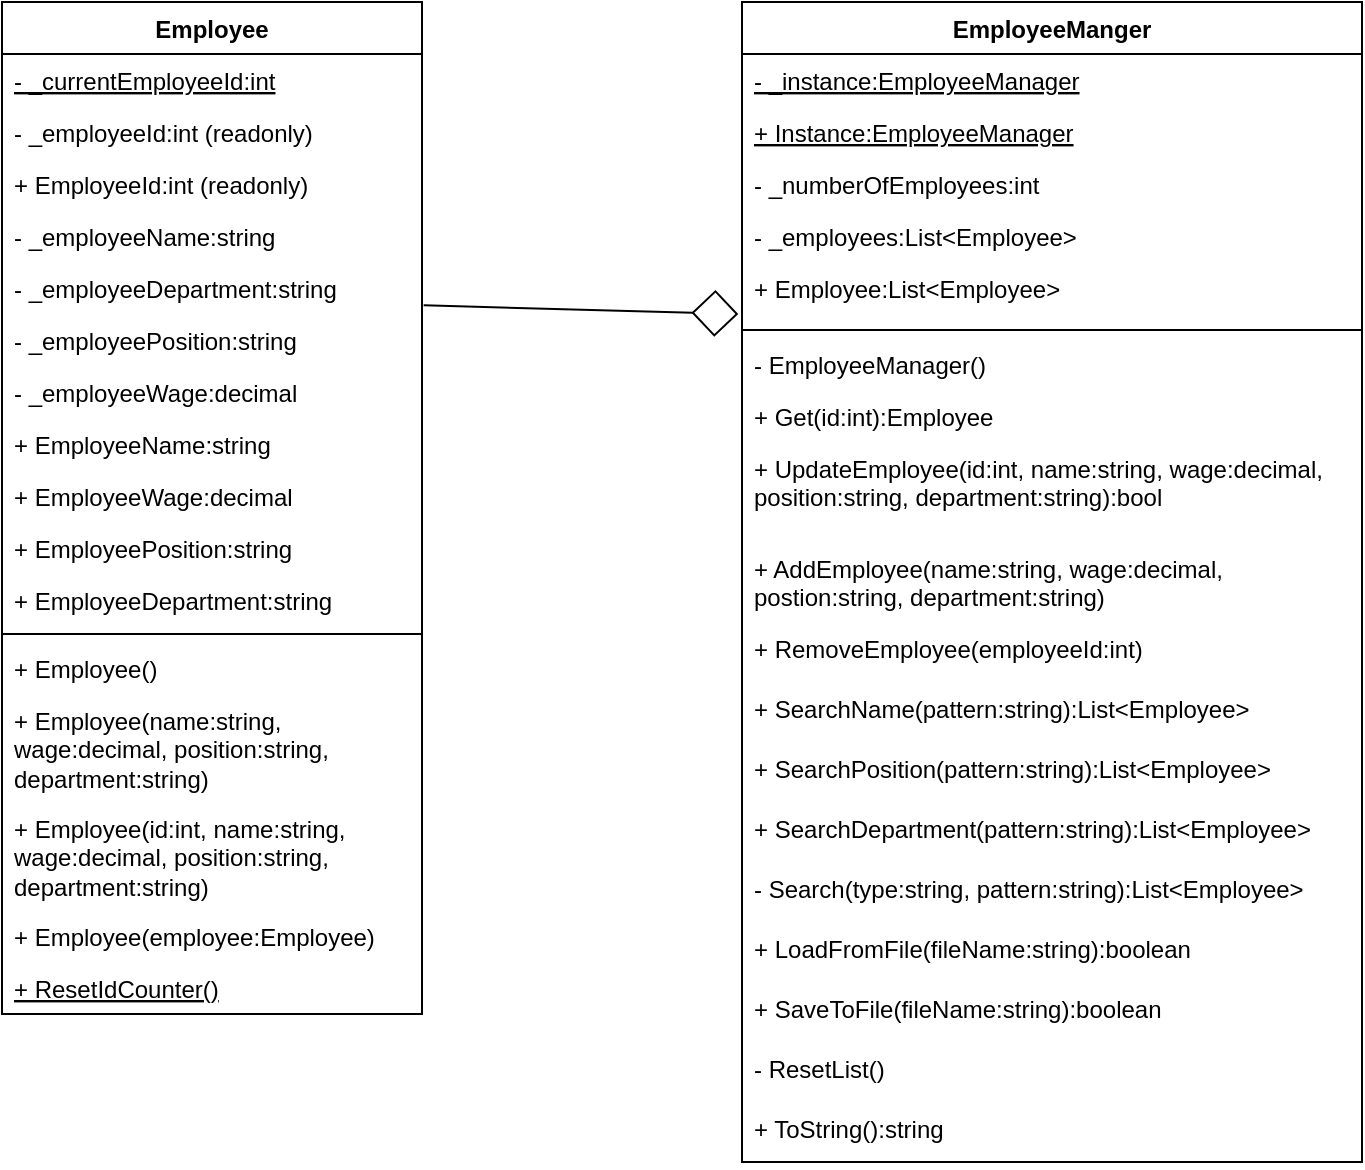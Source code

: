 <mxfile version="13.3.5" type="device"><diagram name="Page-1" id="e7e014a7-5840-1c2e-5031-d8a46d1fe8dd"><mxGraphModel dx="1086" dy="806" grid="1" gridSize="10" guides="1" tooltips="1" connect="1" arrows="1" fold="1" page="1" pageScale="1" pageWidth="1169" pageHeight="826" background="#ffffff" math="0" shadow="0"><root><mxCell id="0"/><mxCell id="1" parent="0"/><mxCell id="tkuxBF87QGP9tq-ssLR--18" style="edgeStyle=none;rounded=0;orthogonalLoop=1;jettySize=auto;html=1;endArrow=diamond;endFill=0;strokeWidth=1;fontSize=16;jumpSize=2;endSize=21;exitX=1.004;exitY=0.833;exitDx=0;exitDy=0;entryX=-0.006;entryY=0.867;entryDx=0;entryDy=0;exitPerimeter=0;entryPerimeter=0;" parent="1" source="IPH5olwIIvBaxdxOLExa-53" target="tkuxBF87QGP9tq-ssLR--27" edge="1"><mxGeometry relative="1" as="geometry"><mxPoint x="427" y="182" as="sourcePoint"/><mxPoint x="400" y="130" as="targetPoint"/></mxGeometry></mxCell><mxCell id="IPH5olwIIvBaxdxOLExa-41" value="Employee" style="swimlane;fontStyle=1;align=center;verticalAlign=top;childLayout=stackLayout;horizontal=1;startSize=26;horizontalStack=0;resizeParent=1;resizeParentMax=0;resizeLast=0;collapsible=1;marginBottom=0;" parent="1" vertex="1"><mxGeometry x="70" y="70" width="210" height="506" as="geometry"><mxRectangle x="330" y="170" width="90" height="26" as="alternateBounds"/></mxGeometry></mxCell><mxCell id="IPH5olwIIvBaxdxOLExa-54" value="- _currentEmployeeId:int" style="text;strokeColor=none;fillColor=none;align=left;verticalAlign=top;spacingLeft=4;spacingRight=4;overflow=hidden;rotatable=0;points=[[0,0.5],[1,0.5]];portConstraint=eastwest;fontStyle=4" parent="IPH5olwIIvBaxdxOLExa-41" vertex="1"><mxGeometry y="26" width="210" height="26" as="geometry"/></mxCell><mxCell id="IPH5olwIIvBaxdxOLExa-46" value="- _employeeId:int (readonly)" style="text;strokeColor=none;fillColor=none;align=left;verticalAlign=top;spacingLeft=4;spacingRight=4;overflow=hidden;rotatable=0;points=[[0,0.5],[1,0.5]];portConstraint=eastwest;" parent="IPH5olwIIvBaxdxOLExa-41" vertex="1"><mxGeometry y="52" width="210" height="26" as="geometry"/></mxCell><mxCell id="IPH5olwIIvBaxdxOLExa-49" value="+ EmployeeId:int (readonly)" style="text;strokeColor=none;fillColor=none;align=left;verticalAlign=top;spacingLeft=4;spacingRight=4;overflow=hidden;rotatable=0;points=[[0,0.5],[1,0.5]];portConstraint=eastwest;" parent="IPH5olwIIvBaxdxOLExa-41" vertex="1"><mxGeometry y="78" width="210" height="26" as="geometry"/></mxCell><mxCell id="IPH5olwIIvBaxdxOLExa-50" value="- _employeeName:string" style="text;strokeColor=none;fillColor=none;align=left;verticalAlign=top;spacingLeft=4;spacingRight=4;overflow=hidden;rotatable=0;points=[[0,0.5],[1,0.5]];portConstraint=eastwest;" parent="IPH5olwIIvBaxdxOLExa-41" vertex="1"><mxGeometry y="104" width="210" height="26" as="geometry"/></mxCell><mxCell id="IPH5olwIIvBaxdxOLExa-53" value="- _employeeDepartment:string" style="text;strokeColor=none;fillColor=none;align=left;verticalAlign=top;spacingLeft=4;spacingRight=4;overflow=hidden;rotatable=0;points=[[0,0.5],[1,0.5]];portConstraint=eastwest;" parent="IPH5olwIIvBaxdxOLExa-41" vertex="1"><mxGeometry y="130" width="210" height="26" as="geometry"/></mxCell><mxCell id="IPH5olwIIvBaxdxOLExa-52" value="- _employeePosition:string" style="text;strokeColor=none;fillColor=none;align=left;verticalAlign=top;spacingLeft=4;spacingRight=4;overflow=hidden;rotatable=0;points=[[0,0.5],[1,0.5]];portConstraint=eastwest;" parent="IPH5olwIIvBaxdxOLExa-41" vertex="1"><mxGeometry y="156" width="210" height="26" as="geometry"/></mxCell><mxCell id="IPH5olwIIvBaxdxOLExa-51" value="- _employeeWage:decimal" style="text;strokeColor=none;fillColor=none;align=left;verticalAlign=top;spacingLeft=4;spacingRight=4;overflow=hidden;rotatable=0;points=[[0,0.5],[1,0.5]];portConstraint=eastwest;" parent="IPH5olwIIvBaxdxOLExa-41" vertex="1"><mxGeometry y="182" width="210" height="26" as="geometry"/></mxCell><mxCell id="IPH5olwIIvBaxdxOLExa-47" value="+ EmployeeName:string" style="text;strokeColor=none;fillColor=none;align=left;verticalAlign=top;spacingLeft=4;spacingRight=4;overflow=hidden;rotatable=0;points=[[0,0.5],[1,0.5]];portConstraint=eastwest;" parent="IPH5olwIIvBaxdxOLExa-41" vertex="1"><mxGeometry y="208" width="210" height="26" as="geometry"/></mxCell><mxCell id="IPH5olwIIvBaxdxOLExa-48" value="+ EmployeeWage:decimal" style="text;strokeColor=none;fillColor=none;align=left;verticalAlign=top;spacingLeft=4;spacingRight=4;overflow=hidden;rotatable=0;points=[[0,0.5],[1,0.5]];portConstraint=eastwest;" parent="IPH5olwIIvBaxdxOLExa-41" vertex="1"><mxGeometry y="234" width="210" height="26" as="geometry"/></mxCell><mxCell id="IPH5olwIIvBaxdxOLExa-42" value="+ EmployeePosition:string" style="text;strokeColor=none;fillColor=none;align=left;verticalAlign=top;spacingLeft=4;spacingRight=4;overflow=hidden;rotatable=0;points=[[0,0.5],[1,0.5]];portConstraint=eastwest;" parent="IPH5olwIIvBaxdxOLExa-41" vertex="1"><mxGeometry y="260" width="210" height="26" as="geometry"/></mxCell><mxCell id="IPH5olwIIvBaxdxOLExa-45" value="+ EmployeeDepartment:string" style="text;strokeColor=none;fillColor=none;align=left;verticalAlign=top;spacingLeft=4;spacingRight=4;overflow=hidden;rotatable=0;points=[[0,0.5],[1,0.5]];portConstraint=eastwest;" parent="IPH5olwIIvBaxdxOLExa-41" vertex="1"><mxGeometry y="286" width="210" height="26" as="geometry"/></mxCell><mxCell id="IPH5olwIIvBaxdxOLExa-43" value="" style="line;strokeWidth=1;fillColor=none;align=left;verticalAlign=middle;spacingTop=-1;spacingLeft=3;spacingRight=3;rotatable=0;labelPosition=right;points=[];portConstraint=eastwest;" parent="IPH5olwIIvBaxdxOLExa-41" vertex="1"><mxGeometry y="312" width="210" height="8" as="geometry"/></mxCell><mxCell id="IPH5olwIIvBaxdxOLExa-56" value="+ Employee()" style="text;strokeColor=none;fillColor=none;align=left;verticalAlign=top;spacingLeft=4;spacingRight=4;overflow=hidden;rotatable=0;points=[[0,0.5],[1,0.5]];portConstraint=eastwest;" parent="IPH5olwIIvBaxdxOLExa-41" vertex="1"><mxGeometry y="320" width="210" height="26" as="geometry"/></mxCell><mxCell id="IPH5olwIIvBaxdxOLExa-55" value="+ Employee(name:string, wage:decimal, position:string, department:string)" style="text;strokeColor=none;fillColor=none;align=left;verticalAlign=top;spacingLeft=4;spacingRight=4;overflow=hidden;rotatable=0;points=[[0,0.5],[1,0.5]];portConstraint=eastwest;whiteSpace=wrap;" parent="IPH5olwIIvBaxdxOLExa-41" vertex="1"><mxGeometry y="346" width="210" height="54" as="geometry"/></mxCell><mxCell id="NXjPpJwWtOdiHUE9sury-6" value="+ Employee(id:int, name:string, wage:decimal, position:string, department:string)" style="text;strokeColor=none;fillColor=none;align=left;verticalAlign=top;spacingLeft=4;spacingRight=4;overflow=hidden;rotatable=0;points=[[0,0.5],[1,0.5]];portConstraint=eastwest;whiteSpace=wrap;" vertex="1" parent="IPH5olwIIvBaxdxOLExa-41"><mxGeometry y="400" width="210" height="54" as="geometry"/></mxCell><mxCell id="IPH5olwIIvBaxdxOLExa-44" value="+ Employee(employee:Employee)" style="text;strokeColor=none;fillColor=none;align=left;verticalAlign=top;spacingLeft=4;spacingRight=4;overflow=hidden;rotatable=0;points=[[0,0.5],[1,0.5]];portConstraint=eastwest;" parent="IPH5olwIIvBaxdxOLExa-41" vertex="1"><mxGeometry y="454" width="210" height="26" as="geometry"/></mxCell><mxCell id="NXjPpJwWtOdiHUE9sury-4" value="+ ResetIdCounter()" style="text;strokeColor=none;fillColor=none;align=left;verticalAlign=top;spacingLeft=4;spacingRight=4;overflow=hidden;rotatable=0;points=[[0,0.5],[1,0.5]];portConstraint=eastwest;fontStyle=4" vertex="1" parent="IPH5olwIIvBaxdxOLExa-41"><mxGeometry y="480" width="210" height="26" as="geometry"/></mxCell><mxCell id="tkuxBF87QGP9tq-ssLR--1" value="EmployeeManger" style="swimlane;fontStyle=1;align=center;verticalAlign=top;childLayout=stackLayout;horizontal=1;startSize=26;horizontalStack=0;resizeParent=1;resizeParentMax=0;resizeLast=0;collapsible=1;marginBottom=0;" parent="1" vertex="1"><mxGeometry x="440" y="70" width="310" height="580" as="geometry"><mxRectangle x="330" y="170" width="90" height="26" as="alternateBounds"/></mxGeometry></mxCell><mxCell id="tkuxBF87QGP9tq-ssLR--2" value="- _instance:EmployeeManager" style="text;strokeColor=none;fillColor=none;align=left;verticalAlign=top;spacingLeft=4;spacingRight=4;overflow=hidden;rotatable=0;points=[[0,0.5],[1,0.5]];portConstraint=eastwest;fontStyle=4" parent="tkuxBF87QGP9tq-ssLR--1" vertex="1"><mxGeometry y="26" width="310" height="26" as="geometry"/></mxCell><mxCell id="tkuxBF87QGP9tq-ssLR--3" value="+ Instance:EmployeeManager" style="text;strokeColor=none;fillColor=none;align=left;verticalAlign=top;spacingLeft=4;spacingRight=4;overflow=hidden;rotatable=0;points=[[0,0.5],[1,0.5]];portConstraint=eastwest;fontStyle=4" parent="tkuxBF87QGP9tq-ssLR--1" vertex="1"><mxGeometry y="52" width="310" height="26" as="geometry"/></mxCell><mxCell id="tkuxBF87QGP9tq-ssLR--4" value="- _numberOfEmployees:int" style="text;strokeColor=none;fillColor=none;align=left;verticalAlign=top;spacingLeft=4;spacingRight=4;overflow=hidden;rotatable=0;points=[[0,0.5],[1,0.5]];portConstraint=eastwest;" parent="tkuxBF87QGP9tq-ssLR--1" vertex="1"><mxGeometry y="78" width="310" height="26" as="geometry"/></mxCell><mxCell id="tkuxBF87QGP9tq-ssLR--5" value="- _employees:List&lt;Employee&gt;" style="text;strokeColor=none;fillColor=none;align=left;verticalAlign=top;spacingLeft=4;spacingRight=4;overflow=hidden;rotatable=0;points=[[0,0.5],[1,0.5]];portConstraint=eastwest;" parent="tkuxBF87QGP9tq-ssLR--1" vertex="1"><mxGeometry y="104" width="310" height="26" as="geometry"/></mxCell><mxCell id="tkuxBF87QGP9tq-ssLR--27" value="+ Employee:List&lt;Employee&gt;" style="text;strokeColor=none;fillColor=none;align=left;verticalAlign=top;spacingLeft=4;spacingRight=4;overflow=hidden;rotatable=0;points=[[0,0.5],[1,0.5]];portConstraint=eastwest;" parent="tkuxBF87QGP9tq-ssLR--1" vertex="1"><mxGeometry y="130" width="310" height="30" as="geometry"/></mxCell><mxCell id="tkuxBF87QGP9tq-ssLR--13" value="" style="line;strokeWidth=1;fillColor=none;align=left;verticalAlign=middle;spacingTop=-1;spacingLeft=3;spacingRight=3;rotatable=0;labelPosition=right;points=[];portConstraint=eastwest;" parent="tkuxBF87QGP9tq-ssLR--1" vertex="1"><mxGeometry y="160" width="310" height="8" as="geometry"/></mxCell><mxCell id="tkuxBF87QGP9tq-ssLR--14" value="- EmployeeManager()" style="text;strokeColor=none;fillColor=none;align=left;verticalAlign=top;spacingLeft=4;spacingRight=4;overflow=hidden;rotatable=0;points=[[0,0.5],[1,0.5]];portConstraint=eastwest;" parent="tkuxBF87QGP9tq-ssLR--1" vertex="1"><mxGeometry y="168" width="310" height="26" as="geometry"/></mxCell><mxCell id="tkuxBF87QGP9tq-ssLR--16" value="+ Get(id:int):Employee" style="text;strokeColor=none;fillColor=none;align=left;verticalAlign=top;spacingLeft=4;spacingRight=4;overflow=hidden;rotatable=0;points=[[0,0.5],[1,0.5]];portConstraint=eastwest;" parent="tkuxBF87QGP9tq-ssLR--1" vertex="1"><mxGeometry y="194" width="310" height="26" as="geometry"/></mxCell><mxCell id="tkuxBF87QGP9tq-ssLR--23" value="+ UpdateEmployee(id:int, name:string, wage:decimal, position:string, department:string):bool" style="text;strokeColor=none;fillColor=none;align=left;verticalAlign=top;spacingLeft=4;spacingRight=4;overflow=hidden;rotatable=0;points=[[0,0.5],[1,0.5]];portConstraint=eastwest;whiteSpace=wrap;" parent="tkuxBF87QGP9tq-ssLR--1" vertex="1"><mxGeometry y="220" width="310" height="50" as="geometry"/></mxCell><mxCell id="tkuxBF87QGP9tq-ssLR--25" value="+ AddEmployee(name:string, wage:decimal, postion:string, department:string)" style="text;strokeColor=none;fillColor=none;align=left;verticalAlign=top;spacingLeft=4;spacingRight=4;overflow=hidden;rotatable=0;points=[[0,0.5],[1,0.5]];portConstraint=eastwest;whiteSpace=wrap;" parent="tkuxBF87QGP9tq-ssLR--1" vertex="1"><mxGeometry y="270" width="310" height="40" as="geometry"/></mxCell><mxCell id="tkuxBF87QGP9tq-ssLR--24" value="+ RemoveEmployee(employeeId:int)" style="text;strokeColor=none;fillColor=none;align=left;verticalAlign=top;spacingLeft=4;spacingRight=4;overflow=hidden;rotatable=0;points=[[0,0.5],[1,0.5]];portConstraint=eastwest;" parent="tkuxBF87QGP9tq-ssLR--1" vertex="1"><mxGeometry y="310" width="310" height="30" as="geometry"/></mxCell><mxCell id="DbPc0YCa9-RSOVfPbAyw-1" value="+ SearchName(pattern:string):List&lt;Employee&gt;" style="text;strokeColor=none;fillColor=none;align=left;verticalAlign=top;spacingLeft=4;spacingRight=4;overflow=hidden;rotatable=0;points=[[0,0.5],[1,0.5]];portConstraint=eastwest;" parent="tkuxBF87QGP9tq-ssLR--1" vertex="1"><mxGeometry y="340" width="310" height="30" as="geometry"/></mxCell><mxCell id="DbPc0YCa9-RSOVfPbAyw-2" value="+ SearchPosition(pattern:string):List&lt;Employee&gt;" style="text;strokeColor=none;fillColor=none;align=left;verticalAlign=top;spacingLeft=4;spacingRight=4;overflow=hidden;rotatable=0;points=[[0,0.5],[1,0.5]];portConstraint=eastwest;" parent="tkuxBF87QGP9tq-ssLR--1" vertex="1"><mxGeometry y="370" width="310" height="30" as="geometry"/></mxCell><mxCell id="DbPc0YCa9-RSOVfPbAyw-3" value="+ SearchDepartment(pattern:string):List&lt;Employee&gt;" style="text;strokeColor=none;fillColor=none;align=left;verticalAlign=top;spacingLeft=4;spacingRight=4;overflow=hidden;rotatable=0;points=[[0,0.5],[1,0.5]];portConstraint=eastwest;" parent="tkuxBF87QGP9tq-ssLR--1" vertex="1"><mxGeometry y="400" width="310" height="30" as="geometry"/></mxCell><mxCell id="tkuxBF87QGP9tq-ssLR--26" value="- Search(type:string, pattern:string):List&lt;Employee&gt;" style="text;strokeColor=none;fillColor=none;align=left;verticalAlign=top;spacingLeft=4;spacingRight=4;overflow=hidden;rotatable=0;points=[[0,0.5],[1,0.5]];portConstraint=eastwest;" parent="tkuxBF87QGP9tq-ssLR--1" vertex="1"><mxGeometry y="430" width="310" height="30" as="geometry"/></mxCell><mxCell id="NXjPpJwWtOdiHUE9sury-1" value="+ LoadFromFile(fileName:string):boolean" style="text;strokeColor=none;fillColor=none;align=left;verticalAlign=top;spacingLeft=4;spacingRight=4;overflow=hidden;rotatable=0;points=[[0,0.5],[1,0.5]];portConstraint=eastwest;" vertex="1" parent="tkuxBF87QGP9tq-ssLR--1"><mxGeometry y="460" width="310" height="30" as="geometry"/></mxCell><mxCell id="NXjPpJwWtOdiHUE9sury-2" value="+ SaveToFile(fileName:string):boolean" style="text;strokeColor=none;fillColor=none;align=left;verticalAlign=top;spacingLeft=4;spacingRight=4;overflow=hidden;rotatable=0;points=[[0,0.5],[1,0.5]];portConstraint=eastwest;" vertex="1" parent="tkuxBF87QGP9tq-ssLR--1"><mxGeometry y="490" width="310" height="30" as="geometry"/></mxCell><mxCell id="NXjPpJwWtOdiHUE9sury-3" value="- ResetList()" style="text;strokeColor=none;fillColor=none;align=left;verticalAlign=top;spacingLeft=4;spacingRight=4;overflow=hidden;rotatable=0;points=[[0,0.5],[1,0.5]];portConstraint=eastwest;" vertex="1" parent="tkuxBF87QGP9tq-ssLR--1"><mxGeometry y="520" width="310" height="30" as="geometry"/></mxCell><mxCell id="tkuxBF87QGP9tq-ssLR--28" value="+ ToString():string" style="text;strokeColor=none;fillColor=none;align=left;verticalAlign=top;spacingLeft=4;spacingRight=4;overflow=hidden;rotatable=0;points=[[0,0.5],[1,0.5]];portConstraint=eastwest;" parent="tkuxBF87QGP9tq-ssLR--1" vertex="1"><mxGeometry y="550" width="310" height="30" as="geometry"/></mxCell></root></mxGraphModel></diagram></mxfile>